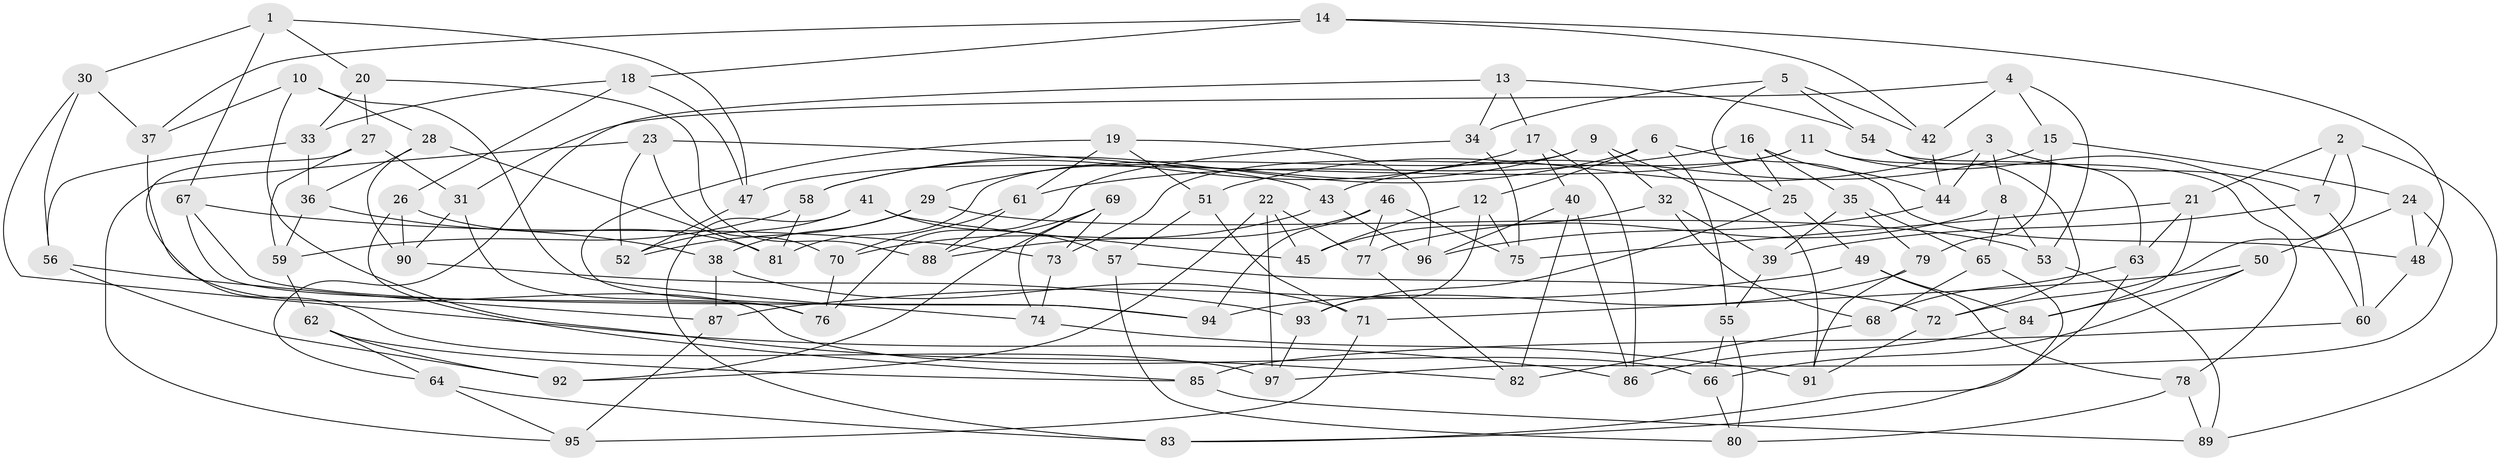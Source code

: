 // coarse degree distribution, {6: 0.5833333333333334, 4: 0.38333333333333336, 5: 0.03333333333333333}
// Generated by graph-tools (version 1.1) at 2025/52/02/27/25 19:52:33]
// undirected, 97 vertices, 194 edges
graph export_dot {
graph [start="1"]
  node [color=gray90,style=filled];
  1;
  2;
  3;
  4;
  5;
  6;
  7;
  8;
  9;
  10;
  11;
  12;
  13;
  14;
  15;
  16;
  17;
  18;
  19;
  20;
  21;
  22;
  23;
  24;
  25;
  26;
  27;
  28;
  29;
  30;
  31;
  32;
  33;
  34;
  35;
  36;
  37;
  38;
  39;
  40;
  41;
  42;
  43;
  44;
  45;
  46;
  47;
  48;
  49;
  50;
  51;
  52;
  53;
  54;
  55;
  56;
  57;
  58;
  59;
  60;
  61;
  62;
  63;
  64;
  65;
  66;
  67;
  68;
  69;
  70;
  71;
  72;
  73;
  74;
  75;
  76;
  77;
  78;
  79;
  80;
  81;
  82;
  83;
  84;
  85;
  86;
  87;
  88;
  89;
  90;
  91;
  92;
  93;
  94;
  95;
  96;
  97;
  1 -- 67;
  1 -- 20;
  1 -- 30;
  1 -- 47;
  2 -- 21;
  2 -- 89;
  2 -- 7;
  2 -- 72;
  3 -- 51;
  3 -- 8;
  3 -- 7;
  3 -- 44;
  4 -- 42;
  4 -- 15;
  4 -- 31;
  4 -- 53;
  5 -- 42;
  5 -- 25;
  5 -- 54;
  5 -- 34;
  6 -- 55;
  6 -- 58;
  6 -- 48;
  6 -- 12;
  7 -- 39;
  7 -- 60;
  8 -- 65;
  8 -- 77;
  8 -- 53;
  9 -- 81;
  9 -- 91;
  9 -- 29;
  9 -- 32;
  10 -- 82;
  10 -- 28;
  10 -- 74;
  10 -- 37;
  11 -- 73;
  11 -- 47;
  11 -- 60;
  11 -- 78;
  12 -- 93;
  12 -- 45;
  12 -- 75;
  13 -- 34;
  13 -- 64;
  13 -- 17;
  13 -- 54;
  14 -- 42;
  14 -- 18;
  14 -- 48;
  14 -- 37;
  15 -- 24;
  15 -- 79;
  15 -- 43;
  16 -- 44;
  16 -- 35;
  16 -- 61;
  16 -- 25;
  17 -- 40;
  17 -- 58;
  17 -- 86;
  18 -- 26;
  18 -- 33;
  18 -- 47;
  19 -- 94;
  19 -- 96;
  19 -- 51;
  19 -- 61;
  20 -- 88;
  20 -- 27;
  20 -- 33;
  21 -- 63;
  21 -- 75;
  21 -- 84;
  22 -- 97;
  22 -- 77;
  22 -- 45;
  22 -- 92;
  23 -- 95;
  23 -- 70;
  23 -- 52;
  23 -- 43;
  24 -- 97;
  24 -- 50;
  24 -- 48;
  25 -- 93;
  25 -- 49;
  26 -- 85;
  26 -- 81;
  26 -- 90;
  27 -- 97;
  27 -- 31;
  27 -- 59;
  28 -- 90;
  28 -- 81;
  28 -- 36;
  29 -- 38;
  29 -- 53;
  29 -- 52;
  30 -- 37;
  30 -- 56;
  30 -- 86;
  31 -- 90;
  31 -- 76;
  32 -- 45;
  32 -- 68;
  32 -- 39;
  33 -- 56;
  33 -- 36;
  34 -- 75;
  34 -- 76;
  35 -- 39;
  35 -- 65;
  35 -- 79;
  36 -- 59;
  36 -- 38;
  37 -- 66;
  38 -- 71;
  38 -- 87;
  39 -- 55;
  40 -- 86;
  40 -- 96;
  40 -- 82;
  41 -- 45;
  41 -- 83;
  41 -- 52;
  41 -- 57;
  42 -- 44;
  43 -- 96;
  43 -- 70;
  44 -- 96;
  46 -- 75;
  46 -- 88;
  46 -- 94;
  46 -- 77;
  47 -- 52;
  48 -- 60;
  49 -- 87;
  49 -- 84;
  49 -- 78;
  50 -- 84;
  50 -- 66;
  50 -- 71;
  51 -- 71;
  51 -- 57;
  53 -- 89;
  54 -- 63;
  54 -- 72;
  55 -- 80;
  55 -- 66;
  56 -- 92;
  56 -- 87;
  57 -- 80;
  57 -- 72;
  58 -- 59;
  58 -- 81;
  59 -- 62;
  60 -- 85;
  61 -- 88;
  61 -- 70;
  62 -- 92;
  62 -- 64;
  62 -- 85;
  63 -- 83;
  63 -- 68;
  64 -- 95;
  64 -- 83;
  65 -- 68;
  65 -- 83;
  66 -- 80;
  67 -- 94;
  67 -- 76;
  67 -- 73;
  68 -- 82;
  69 -- 73;
  69 -- 74;
  69 -- 88;
  69 -- 92;
  70 -- 76;
  71 -- 95;
  72 -- 91;
  73 -- 74;
  74 -- 91;
  77 -- 82;
  78 -- 89;
  78 -- 80;
  79 -- 91;
  79 -- 94;
  84 -- 86;
  85 -- 89;
  87 -- 95;
  90 -- 93;
  93 -- 97;
}

